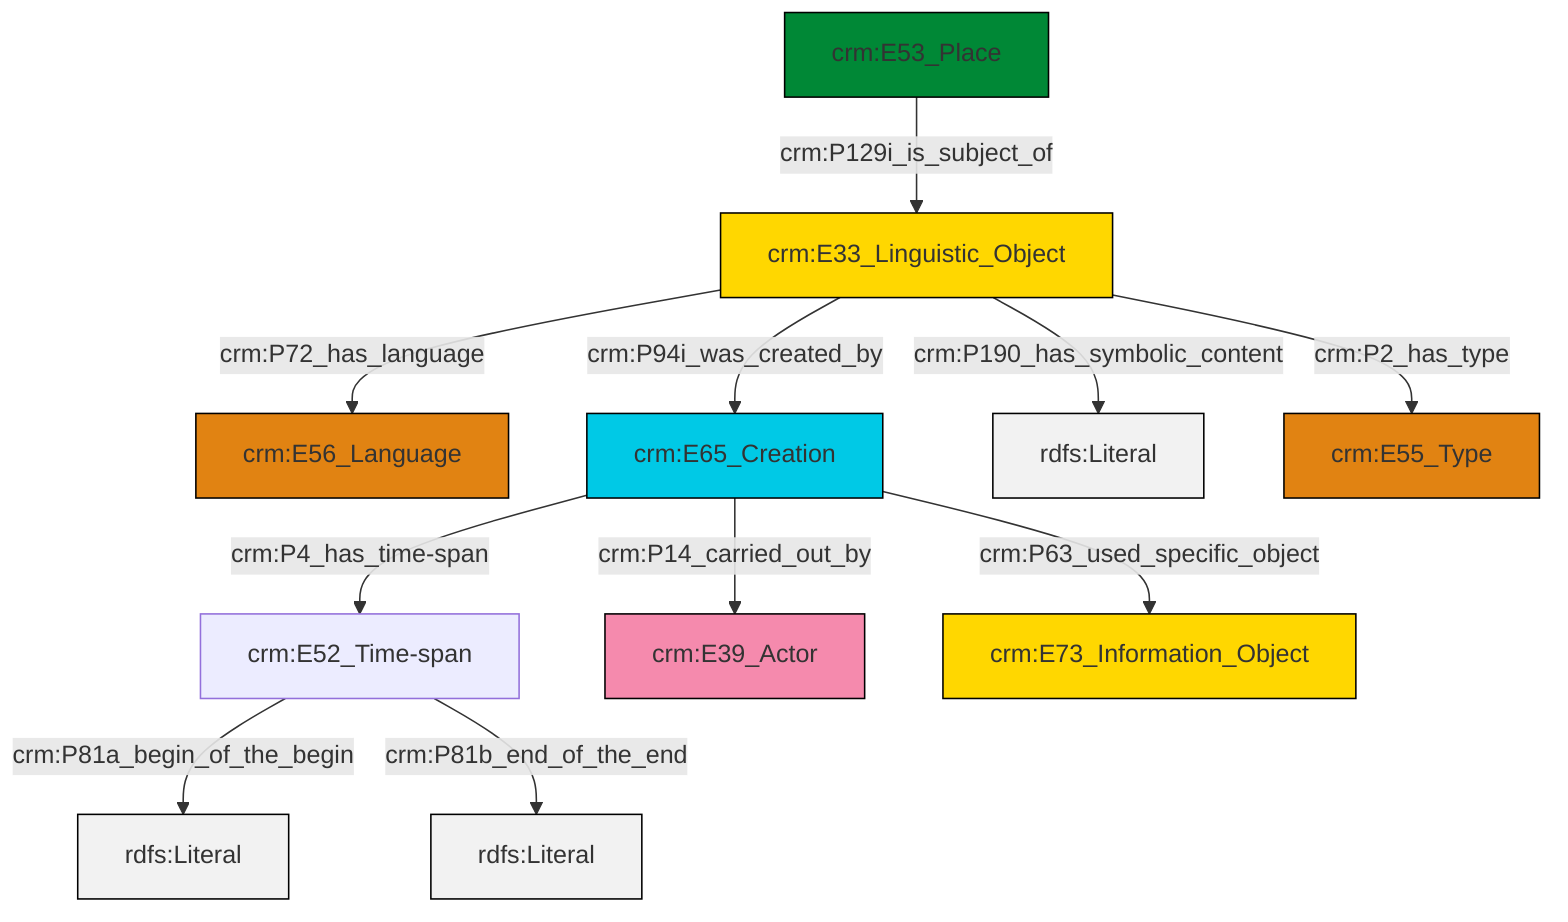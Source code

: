 graph TD
classDef Literal fill:#f2f2f2,stroke:#000000;
classDef CRM_Entity fill:#FFFFFF,stroke:#000000;
classDef Temporal_Entity fill:#00C9E6, stroke:#000000;
classDef Type fill:#E18312, stroke:#000000;
classDef Time-Span fill:#2C9C91, stroke:#000000;
classDef Appellation fill:#FFEB7F, stroke:#000000;
classDef Place fill:#008836, stroke:#000000;
classDef Persistent_Item fill:#B266B2, stroke:#000000;
classDef Conceptual_Object fill:#FFD700, stroke:#000000;
classDef Physical_Thing fill:#D2B48C, stroke:#000000;
classDef Actor fill:#f58aad, stroke:#000000;
classDef PC_Classes fill:#4ce600, stroke:#000000;
classDef Multi fill:#cccccc,stroke:#000000;

0["crm:E33_Linguistic_Object"]:::Conceptual_Object -->|crm:P72_has_language| 1["crm:E56_Language"]:::Type
2["crm:E52_Time-span"]:::Default -->|crm:P81a_begin_of_the_begin| 3[rdfs:Literal]:::Literal
0["crm:E33_Linguistic_Object"]:::Conceptual_Object -->|crm:P190_has_symbolic_content| 6[rdfs:Literal]:::Literal
2["crm:E52_Time-span"]:::Default -->|crm:P81b_end_of_the_end| 7[rdfs:Literal]:::Literal
0["crm:E33_Linguistic_Object"]:::Conceptual_Object -->|crm:P2_has_type| 9["crm:E55_Type"]:::Type
4["crm:E65_Creation"]:::Temporal_Entity -->|crm:P63_used_specific_object| 16["crm:E73_Information_Object"]:::Conceptual_Object
4["crm:E65_Creation"]:::Temporal_Entity -->|crm:P14_carried_out_by| 14["crm:E39_Actor"]:::Actor
10["crm:E53_Place"]:::Place -->|crm:P129i_is_subject_of| 0["crm:E33_Linguistic_Object"]:::Conceptual_Object
0["crm:E33_Linguistic_Object"]:::Conceptual_Object -->|crm:P94i_was_created_by| 4["crm:E65_Creation"]:::Temporal_Entity
4["crm:E65_Creation"]:::Temporal_Entity -->|crm:P4_has_time-span| 2["crm:E52_Time-span"]:::Default